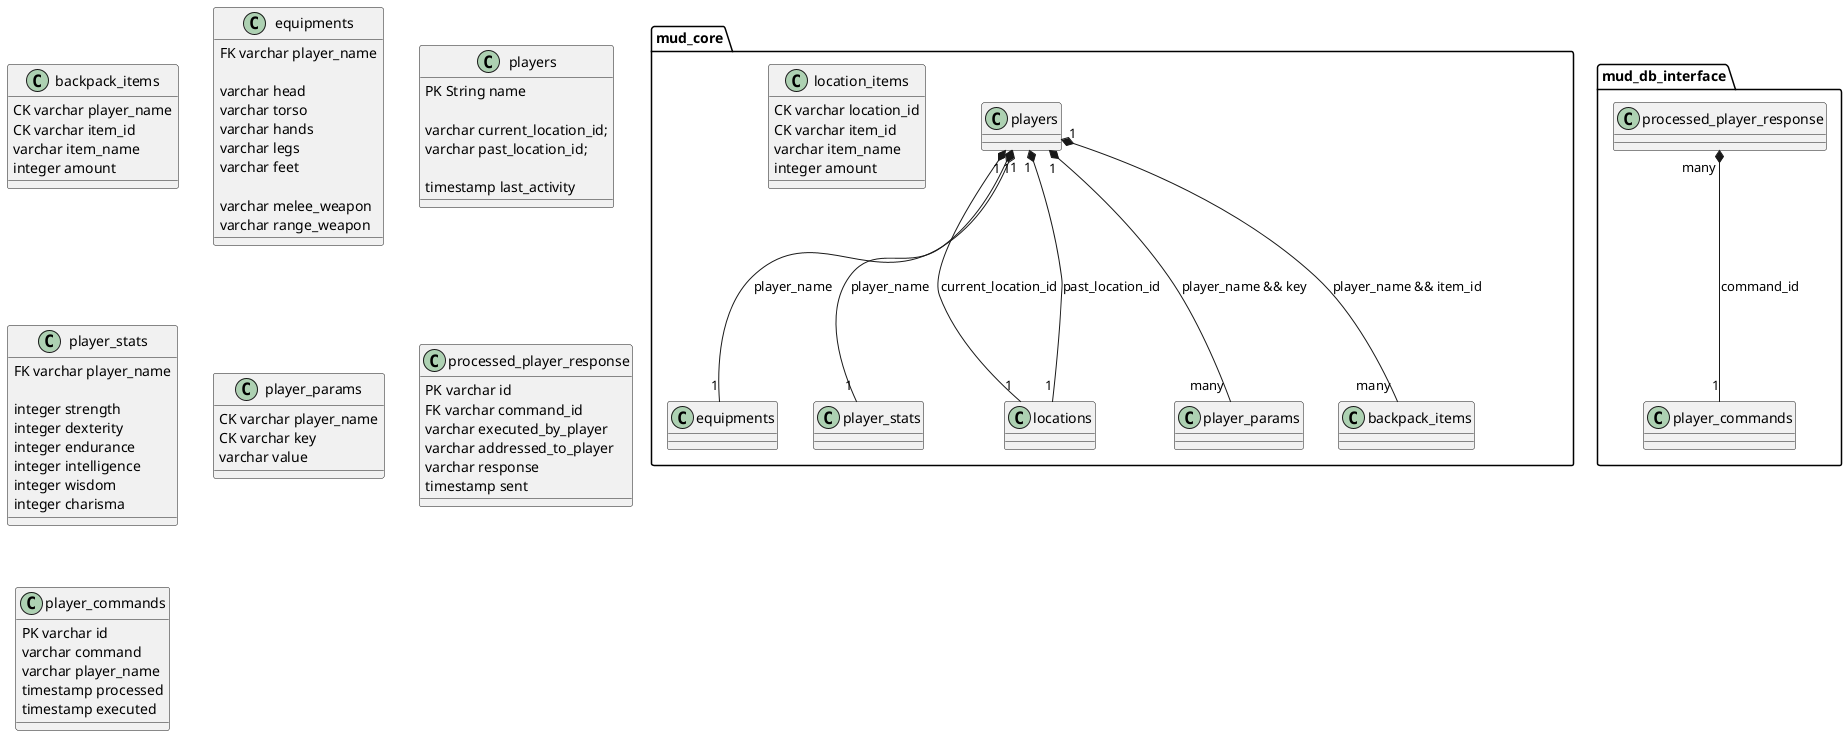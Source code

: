 @startuml

package mud_core {
    players "1" *-- "1" equipments : player_name
    players "1" *-- "1" player_stats : player_name
    players "1" *-- "1" locations : current_location_id
    players "1" *-- "1" locations : past_location_id
    players "1" *-- "many" player_params : player_name && key
    players "1" *-- "many" backpack_items : player_name && item_id

    class location_items {
        CK varchar location_id
        CK varchar item_id
        varchar item_name
        integer amount
    }
}

package mud_db_interface {
    processed_player_response "many" *-- "1" player_commands : command_id
}

class backpack_items {
    CK varchar player_name
    CK varchar item_id
    varchar item_name
    integer amount
}

class equipments {
    FK varchar player_name

    varchar head
    varchar torso
    varchar hands
    varchar legs
    varchar feet
    
    varchar melee_weapon
    varchar range_weapon
}

class players {
    PK String name
    
    varchar current_location_id;
    varchar past_location_id;

    timestamp last_activity
}

class player_stats {
    FK varchar player_name

    integer strength
    integer dexterity
    integer endurance
    integer intelligence
    integer wisdom
    integer charisma
}

class player_params {
    CK varchar player_name
    CK varchar key
    varchar value
}

class processed_player_response {
    PK varchar id
    FK varchar command_id
    varchar executed_by_player
    varchar addressed_to_player
    varchar response
    timestamp sent
}

class player_commands {
    PK varchar id
    varchar command
    varchar player_name
    timestamp processed
    timestamp executed
}

@enduml
